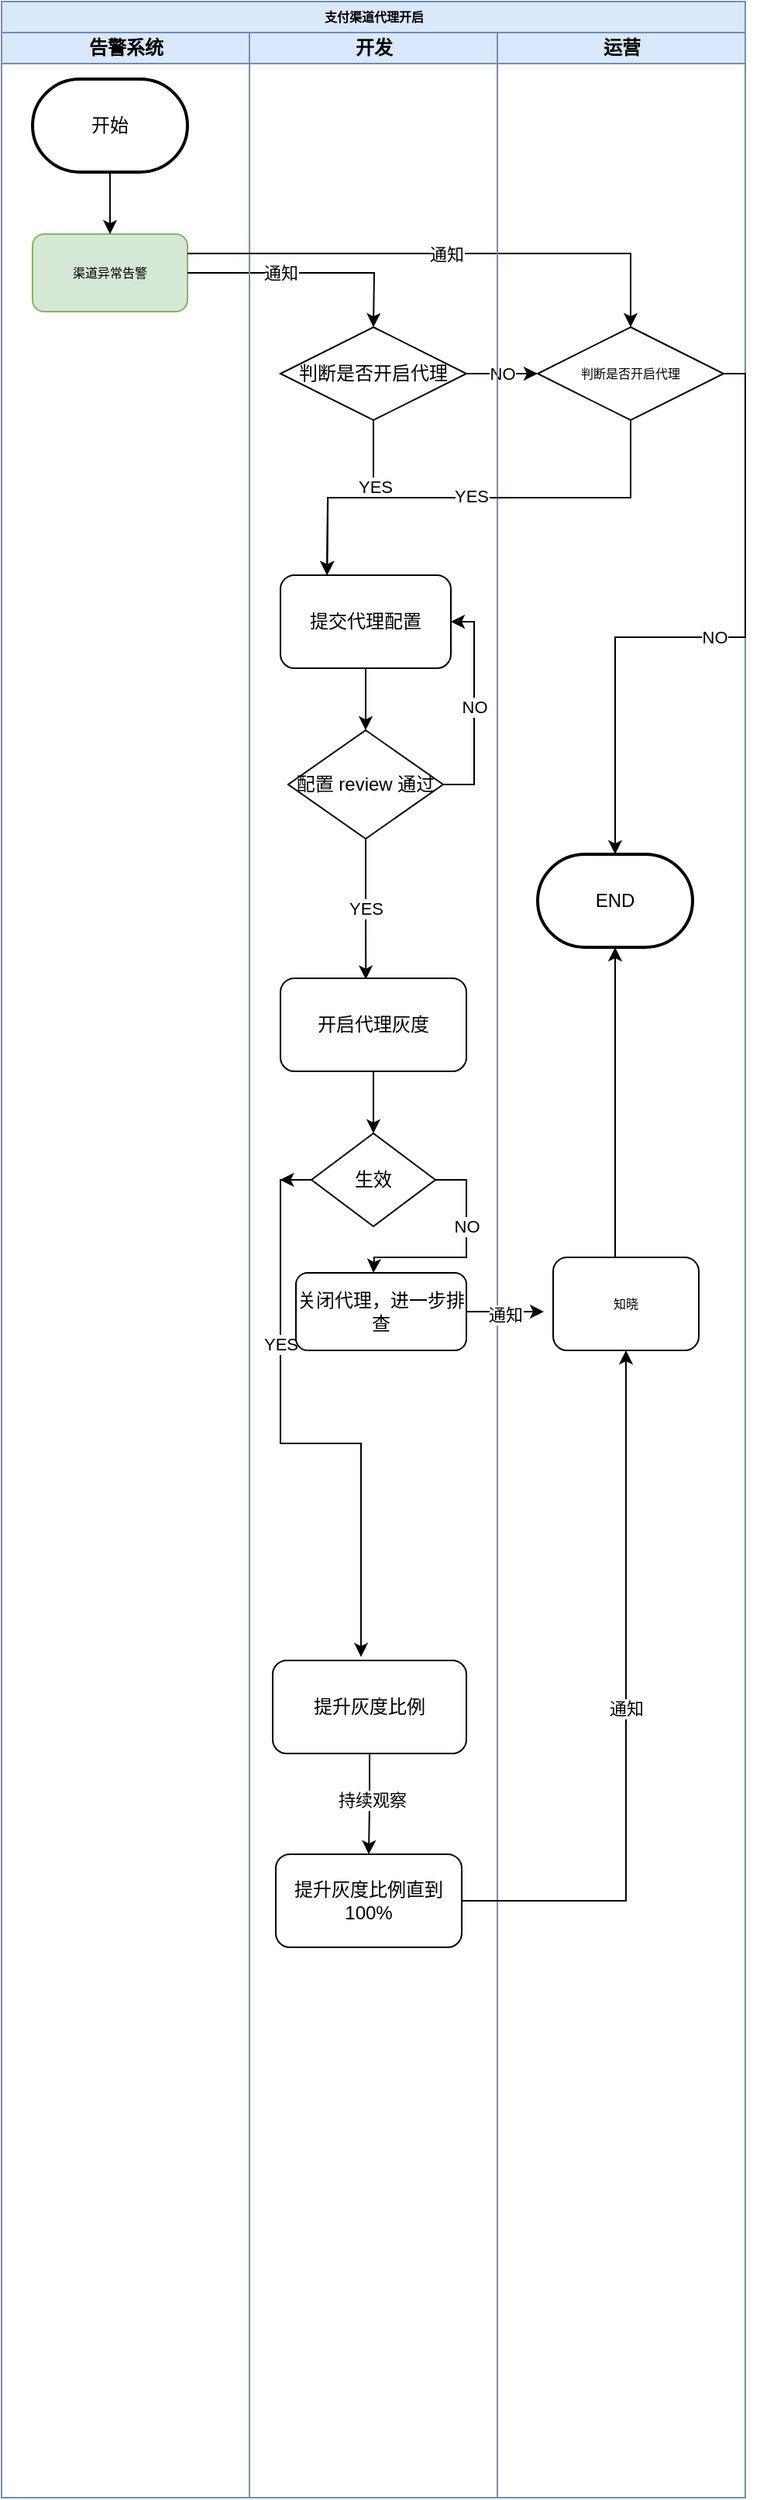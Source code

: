 <mxfile version="20.2.7" type="github">
  <diagram name="Page-1" id="74e2e168-ea6b-b213-b513-2b3c1d86103e">
    <mxGraphModel dx="1442" dy="898" grid="1" gridSize="10" guides="1" tooltips="1" connect="1" arrows="1" fold="1" page="1" pageScale="1" pageWidth="1100" pageHeight="850" background="none" math="0" shadow="0">
      <root>
        <mxCell id="0" />
        <mxCell id="1" parent="0" />
        <mxCell id="77e6c97f196da883-1" value="&lt;span style=&quot;font-size: 8px;&quot;&gt;支付渠道代理开启&lt;/span&gt;" style="swimlane;html=1;childLayout=stackLayout;startSize=20;rounded=0;shadow=0;labelBackgroundColor=none;strokeWidth=1;fontFamily=Verdana;fontSize=8;align=center;fillColor=#dae8fc;strokeColor=#6c8ebf;" parent="1" vertex="1">
          <mxGeometry x="260" y="50" width="480" height="1610" as="geometry" />
        </mxCell>
        <mxCell id="77e6c97f196da883-2" value="告警系统" style="swimlane;html=1;startSize=20;fillColor=#dae8fc;strokeColor=#6c8ebf;" parent="77e6c97f196da883-1" vertex="1">
          <mxGeometry y="20" width="160" height="1590" as="geometry" />
        </mxCell>
        <mxCell id="77e6c97f196da883-9" value="渠道异常告警" style="rounded=1;whiteSpace=wrap;html=1;shadow=0;labelBackgroundColor=none;strokeWidth=1;fontFamily=Verdana;fontSize=8;align=center;fillColor=#d5e8d4;strokeColor=#82b366;" parent="77e6c97f196da883-2" vertex="1">
          <mxGeometry x="20" y="130" width="100" height="50" as="geometry" />
        </mxCell>
        <mxCell id="VxUJkpbcPx27rVq_6zqo-41" style="edgeStyle=orthogonalEdgeStyle;rounded=0;orthogonalLoop=1;jettySize=auto;html=1;entryX=0.5;entryY=0;entryDx=0;entryDy=0;shadow=0;" edge="1" parent="77e6c97f196da883-2" source="VxUJkpbcPx27rVq_6zqo-39" target="77e6c97f196da883-9">
          <mxGeometry relative="1" as="geometry" />
        </mxCell>
        <mxCell id="VxUJkpbcPx27rVq_6zqo-39" value="开始" style="strokeWidth=2;html=1;shape=mxgraph.flowchart.terminator;whiteSpace=wrap;" vertex="1" parent="77e6c97f196da883-2">
          <mxGeometry x="20" y="30" width="100" height="60" as="geometry" />
        </mxCell>
        <mxCell id="VxUJkpbcPx27rVq_6zqo-7" style="edgeStyle=orthogonalEdgeStyle;rounded=0;orthogonalLoop=1;jettySize=auto;html=1;exitX=1;exitY=0.5;exitDx=0;exitDy=0;shadow=0;" edge="1" parent="77e6c97f196da883-1" source="77e6c97f196da883-9">
          <mxGeometry relative="1" as="geometry">
            <mxPoint x="240" y="210" as="targetPoint" />
          </mxGeometry>
        </mxCell>
        <mxCell id="VxUJkpbcPx27rVq_6zqo-11" value="通知" style="edgeLabel;html=1;align=center;verticalAlign=middle;resizable=0;points=[];" vertex="1" connectable="0" parent="VxUJkpbcPx27rVq_6zqo-7">
          <mxGeometry x="-0.226" relative="1" as="geometry">
            <mxPoint as="offset" />
          </mxGeometry>
        </mxCell>
        <mxCell id="77e6c97f196da883-3" value="开发" style="swimlane;html=1;startSize=20;fillColor=#dae8fc;strokeColor=#6c8ebf;" parent="77e6c97f196da883-1" vertex="1">
          <mxGeometry x="160" y="20" width="160" height="1590" as="geometry" />
        </mxCell>
        <mxCell id="VxUJkpbcPx27rVq_6zqo-15" value="判断是否开启代理" style="rhombus;whiteSpace=wrap;html=1;" vertex="1" parent="77e6c97f196da883-3">
          <mxGeometry x="20" y="190" width="120" height="60" as="geometry" />
        </mxCell>
        <mxCell id="VxUJkpbcPx27rVq_6zqo-62" style="edgeStyle=orthogonalEdgeStyle;rounded=0;orthogonalLoop=1;jettySize=auto;html=1;exitX=0.5;exitY=1;exitDx=0;exitDy=0;entryX=0.5;entryY=0;entryDx=0;entryDy=0;shadow=0;" edge="1" parent="77e6c97f196da883-3" source="VxUJkpbcPx27rVq_6zqo-34" target="VxUJkpbcPx27rVq_6zqo-36">
          <mxGeometry relative="1" as="geometry" />
        </mxCell>
        <mxCell id="VxUJkpbcPx27rVq_6zqo-34" value="提交代理配置" style="rounded=1;whiteSpace=wrap;html=1;" vertex="1" parent="77e6c97f196da883-3">
          <mxGeometry x="20" y="350" width="110" height="60" as="geometry" />
        </mxCell>
        <mxCell id="VxUJkpbcPx27rVq_6zqo-37" value="NO" style="edgeStyle=orthogonalEdgeStyle;rounded=0;orthogonalLoop=1;jettySize=auto;html=1;exitX=1;exitY=0.5;exitDx=0;exitDy=0;entryX=1;entryY=0.5;entryDx=0;entryDy=0;shadow=0;" edge="1" parent="77e6c97f196da883-3" source="VxUJkpbcPx27rVq_6zqo-36" target="VxUJkpbcPx27rVq_6zqo-34">
          <mxGeometry relative="1" as="geometry" />
        </mxCell>
        <mxCell id="VxUJkpbcPx27rVq_6zqo-63" value="YES" style="edgeStyle=orthogonalEdgeStyle;rounded=0;orthogonalLoop=1;jettySize=auto;html=1;exitX=0.5;exitY=1;exitDx=0;exitDy=0;entryX=0.459;entryY=0.013;entryDx=0;entryDy=0;entryPerimeter=0;shadow=0;" edge="1" parent="77e6c97f196da883-3" source="VxUJkpbcPx27rVq_6zqo-36" target="VxUJkpbcPx27rVq_6zqo-43">
          <mxGeometry relative="1" as="geometry" />
        </mxCell>
        <mxCell id="VxUJkpbcPx27rVq_6zqo-36" value="配置 review 通过" style="rhombus;whiteSpace=wrap;html=1;" vertex="1" parent="77e6c97f196da883-3">
          <mxGeometry x="25" y="450" width="100" height="70" as="geometry" />
        </mxCell>
        <mxCell id="VxUJkpbcPx27rVq_6zqo-46" style="edgeStyle=orthogonalEdgeStyle;rounded=0;orthogonalLoop=1;jettySize=auto;html=1;entryX=0.5;entryY=0;entryDx=0;entryDy=0;shadow=0;" edge="1" parent="77e6c97f196da883-3" source="VxUJkpbcPx27rVq_6zqo-43" target="VxUJkpbcPx27rVq_6zqo-44">
          <mxGeometry relative="1" as="geometry" />
        </mxCell>
        <mxCell id="VxUJkpbcPx27rVq_6zqo-43" value="开启代理灰度" style="rounded=1;whiteSpace=wrap;html=1;" vertex="1" parent="77e6c97f196da883-3">
          <mxGeometry x="20" y="610" width="120" height="60" as="geometry" />
        </mxCell>
        <mxCell id="VxUJkpbcPx27rVq_6zqo-54" style="edgeStyle=orthogonalEdgeStyle;rounded=0;orthogonalLoop=1;jettySize=auto;html=1;exitX=0;exitY=0.5;exitDx=0;exitDy=0;shadow=0;entryX=0.456;entryY=-0.038;entryDx=0;entryDy=0;entryPerimeter=0;" edge="1" parent="77e6c97f196da883-3" source="VxUJkpbcPx27rVq_6zqo-44" target="VxUJkpbcPx27rVq_6zqo-53">
          <mxGeometry relative="1" as="geometry">
            <mxPoint x="70" y="880" as="targetPoint" />
          </mxGeometry>
        </mxCell>
        <mxCell id="VxUJkpbcPx27rVq_6zqo-55" value="YES" style="edgeLabel;html=1;align=center;verticalAlign=middle;resizable=0;points=[];" vertex="1" connectable="0" parent="VxUJkpbcPx27rVq_6zqo-54">
          <mxGeometry x="-0.339" relative="1" as="geometry">
            <mxPoint as="offset" />
          </mxGeometry>
        </mxCell>
        <mxCell id="VxUJkpbcPx27rVq_6zqo-44" value="生效" style="rhombus;whiteSpace=wrap;html=1;" vertex="1" parent="77e6c97f196da883-3">
          <mxGeometry x="40" y="710" width="80" height="60" as="geometry" />
        </mxCell>
        <mxCell id="VxUJkpbcPx27rVq_6zqo-70" style="edgeStyle=orthogonalEdgeStyle;rounded=0;orthogonalLoop=1;jettySize=auto;html=1;exitX=0.5;exitY=1;exitDx=0;exitDy=0;shadow=0;" edge="1" parent="77e6c97f196da883-3" source="VxUJkpbcPx27rVq_6zqo-53" target="VxUJkpbcPx27rVq_6zqo-66">
          <mxGeometry relative="1" as="geometry" />
        </mxCell>
        <mxCell id="VxUJkpbcPx27rVq_6zqo-71" value="持续观察" style="edgeLabel;html=1;align=center;verticalAlign=middle;resizable=0;points=[];" vertex="1" connectable="0" parent="VxUJkpbcPx27rVq_6zqo-70">
          <mxGeometry x="-0.101" y="1" relative="1" as="geometry">
            <mxPoint as="offset" />
          </mxGeometry>
        </mxCell>
        <mxCell id="VxUJkpbcPx27rVq_6zqo-53" value="提升灰度比例" style="rounded=1;whiteSpace=wrap;html=1;" vertex="1" parent="77e6c97f196da883-3">
          <mxGeometry x="15" y="1050" width="125" height="60" as="geometry" />
        </mxCell>
        <mxCell id="VxUJkpbcPx27rVq_6zqo-57" value="关闭代理，进一步排查" style="rounded=1;whiteSpace=wrap;html=1;" vertex="1" parent="77e6c97f196da883-3">
          <mxGeometry x="30" y="800" width="110" height="50" as="geometry" />
        </mxCell>
        <mxCell id="VxUJkpbcPx27rVq_6zqo-66" value="提升灰度比例直到100%" style="rounded=1;whiteSpace=wrap;html=1;" vertex="1" parent="77e6c97f196da883-3">
          <mxGeometry x="17" y="1175" width="120" height="60" as="geometry" />
        </mxCell>
        <mxCell id="VxUJkpbcPx27rVq_6zqo-24" value="NO" style="edgeStyle=orthogonalEdgeStyle;rounded=0;orthogonalLoop=1;jettySize=auto;html=1;exitX=1;exitY=0.5;exitDx=0;exitDy=0;entryX=0;entryY=0.5;entryDx=0;entryDy=0;shadow=0;" edge="1" parent="77e6c97f196da883-1" source="VxUJkpbcPx27rVq_6zqo-15" target="VxUJkpbcPx27rVq_6zqo-3">
          <mxGeometry relative="1" as="geometry" />
        </mxCell>
        <mxCell id="VxUJkpbcPx27rVq_6zqo-29" value="通知" style="edgeStyle=orthogonalEdgeStyle;rounded=0;orthogonalLoop=1;jettySize=auto;html=1;exitX=1;exitY=0.25;exitDx=0;exitDy=0;entryX=0.5;entryY=0;entryDx=0;entryDy=0;shadow=0;" edge="1" parent="77e6c97f196da883-1" source="77e6c97f196da883-9" target="VxUJkpbcPx27rVq_6zqo-3">
          <mxGeometry relative="1" as="geometry" />
        </mxCell>
        <mxCell id="VxUJkpbcPx27rVq_6zqo-51" style="edgeStyle=orthogonalEdgeStyle;rounded=0;orthogonalLoop=1;jettySize=auto;html=1;exitX=1;exitY=0.5;exitDx=0;exitDy=0;shadow=0;" edge="1" parent="77e6c97f196da883-1" source="VxUJkpbcPx27rVq_6zqo-44">
          <mxGeometry relative="1" as="geometry">
            <mxPoint x="240" y="820" as="targetPoint" />
          </mxGeometry>
        </mxCell>
        <mxCell id="VxUJkpbcPx27rVq_6zqo-52" value="NO" style="edgeLabel;html=1;align=center;verticalAlign=middle;resizable=0;points=[];" vertex="1" connectable="0" parent="VxUJkpbcPx27rVq_6zqo-51">
          <mxGeometry x="-0.219" y="2" relative="1" as="geometry">
            <mxPoint x="-2" y="-5" as="offset" />
          </mxGeometry>
        </mxCell>
        <mxCell id="VxUJkpbcPx27rVq_6zqo-1" value="运营" style="swimlane;html=1;startSize=20;fillColor=#dae8fc;strokeColor=#6c8ebf;" vertex="1" parent="77e6c97f196da883-1">
          <mxGeometry x="320" y="20" width="160" height="1590" as="geometry" />
        </mxCell>
        <mxCell id="VxUJkpbcPx27rVq_6zqo-73" value="NO" style="edgeStyle=orthogonalEdgeStyle;rounded=0;orthogonalLoop=1;jettySize=auto;html=1;exitX=1;exitY=0.5;exitDx=0;exitDy=0;shadow=0;" edge="1" parent="VxUJkpbcPx27rVq_6zqo-1" source="VxUJkpbcPx27rVq_6zqo-3" target="VxUJkpbcPx27rVq_6zqo-26">
          <mxGeometry relative="1" as="geometry">
            <Array as="points">
              <mxPoint x="160" y="220" />
              <mxPoint x="160" y="390" />
              <mxPoint x="76" y="390" />
            </Array>
          </mxGeometry>
        </mxCell>
        <mxCell id="VxUJkpbcPx27rVq_6zqo-3" value="判断是否开启代理" style="rhombus;whiteSpace=wrap;html=1;shadow=0;fontFamily=Verdana;fontSize=8;fontColor=default;align=center;strokeColor=default;strokeWidth=1;fillColor=default;" vertex="1" parent="VxUJkpbcPx27rVq_6zqo-1">
          <mxGeometry x="26" y="190" width="120" height="60" as="geometry" />
        </mxCell>
        <mxCell id="VxUJkpbcPx27rVq_6zqo-77" style="edgeStyle=orthogonalEdgeStyle;rounded=0;orthogonalLoop=1;jettySize=auto;html=1;entryX=0.5;entryY=1;entryDx=0;entryDy=0;entryPerimeter=0;shadow=0;" edge="1" parent="VxUJkpbcPx27rVq_6zqo-1" source="VxUJkpbcPx27rVq_6zqo-4" target="VxUJkpbcPx27rVq_6zqo-26">
          <mxGeometry relative="1" as="geometry">
            <Array as="points">
              <mxPoint x="76" y="740" />
              <mxPoint x="76" y="740" />
            </Array>
          </mxGeometry>
        </mxCell>
        <mxCell id="VxUJkpbcPx27rVq_6zqo-4" value="知晓" style="rounded=1;whiteSpace=wrap;html=1;shadow=0;labelBackgroundColor=none;strokeWidth=1;fontFamily=Verdana;fontSize=8;align=center;" vertex="1" parent="VxUJkpbcPx27rVq_6zqo-1">
          <mxGeometry x="36" y="790" width="94" height="60" as="geometry" />
        </mxCell>
        <mxCell id="VxUJkpbcPx27rVq_6zqo-26" value="END" style="strokeWidth=2;html=1;shape=mxgraph.flowchart.terminator;whiteSpace=wrap;" vertex="1" parent="VxUJkpbcPx27rVq_6zqo-1">
          <mxGeometry x="26" y="530" width="100" height="60" as="geometry" />
        </mxCell>
        <mxCell id="VxUJkpbcPx27rVq_6zqo-72" value="通知" style="edgeStyle=orthogonalEdgeStyle;rounded=0;orthogonalLoop=1;jettySize=auto;html=1;exitX=1;exitY=0.5;exitDx=0;exitDy=0;entryX=0.5;entryY=1;entryDx=0;entryDy=0;shadow=0;" edge="1" parent="77e6c97f196da883-1" source="VxUJkpbcPx27rVq_6zqo-66" target="VxUJkpbcPx27rVq_6zqo-4">
          <mxGeometry relative="1" as="geometry" />
        </mxCell>
        <mxCell id="VxUJkpbcPx27rVq_6zqo-30" style="edgeStyle=orthogonalEdgeStyle;rounded=0;orthogonalLoop=1;jettySize=auto;html=1;exitX=0.5;exitY=1;exitDx=0;exitDy=0;shadow=0;" edge="1" parent="1" source="VxUJkpbcPx27rVq_6zqo-15">
          <mxGeometry relative="1" as="geometry">
            <mxPoint x="470.13" y="420" as="targetPoint" />
          </mxGeometry>
        </mxCell>
        <mxCell id="VxUJkpbcPx27rVq_6zqo-33" value="YES" style="edgeLabel;html=1;align=center;verticalAlign=middle;resizable=0;points=[];" vertex="1" connectable="0" parent="VxUJkpbcPx27rVq_6zqo-30">
          <mxGeometry x="-0.345" y="1" relative="1" as="geometry">
            <mxPoint as="offset" />
          </mxGeometry>
        </mxCell>
        <mxCell id="VxUJkpbcPx27rVq_6zqo-31" style="edgeStyle=orthogonalEdgeStyle;rounded=0;orthogonalLoop=1;jettySize=auto;html=1;exitX=0.5;exitY=1;exitDx=0;exitDy=0;shadow=0;" edge="1" parent="1" source="VxUJkpbcPx27rVq_6zqo-3">
          <mxGeometry relative="1" as="geometry">
            <mxPoint x="470" y="420" as="targetPoint" />
          </mxGeometry>
        </mxCell>
        <mxCell id="VxUJkpbcPx27rVq_6zqo-32" value="YES" style="edgeLabel;html=1;align=center;verticalAlign=middle;resizable=0;points=[];" vertex="1" connectable="0" parent="VxUJkpbcPx27rVq_6zqo-31">
          <mxGeometry x="0.139" y="-1" relative="1" as="geometry">
            <mxPoint x="15" as="offset" />
          </mxGeometry>
        </mxCell>
        <mxCell id="VxUJkpbcPx27rVq_6zqo-59" style="edgeStyle=orthogonalEdgeStyle;rounded=0;orthogonalLoop=1;jettySize=auto;html=1;shadow=0;" edge="1" parent="1" source="VxUJkpbcPx27rVq_6zqo-57">
          <mxGeometry relative="1" as="geometry">
            <mxPoint x="610" y="895" as="targetPoint" />
          </mxGeometry>
        </mxCell>
        <mxCell id="VxUJkpbcPx27rVq_6zqo-60" value="通知" style="edgeLabel;html=1;align=center;verticalAlign=middle;resizable=0;points=[];" vertex="1" connectable="0" parent="VxUJkpbcPx27rVq_6zqo-59">
          <mxGeometry x="0.003" y="-1" relative="1" as="geometry">
            <mxPoint as="offset" />
          </mxGeometry>
        </mxCell>
        <mxCell id="VxUJkpbcPx27rVq_6zqo-64" style="edgeStyle=orthogonalEdgeStyle;rounded=0;orthogonalLoop=1;jettySize=auto;html=1;exitX=0;exitY=0.5;exitDx=0;exitDy=0;shadow=0;" edge="1" parent="1" source="VxUJkpbcPx27rVq_6zqo-44">
          <mxGeometry relative="1" as="geometry">
            <mxPoint x="439.692" y="810" as="targetPoint" />
          </mxGeometry>
        </mxCell>
      </root>
    </mxGraphModel>
  </diagram>
</mxfile>
